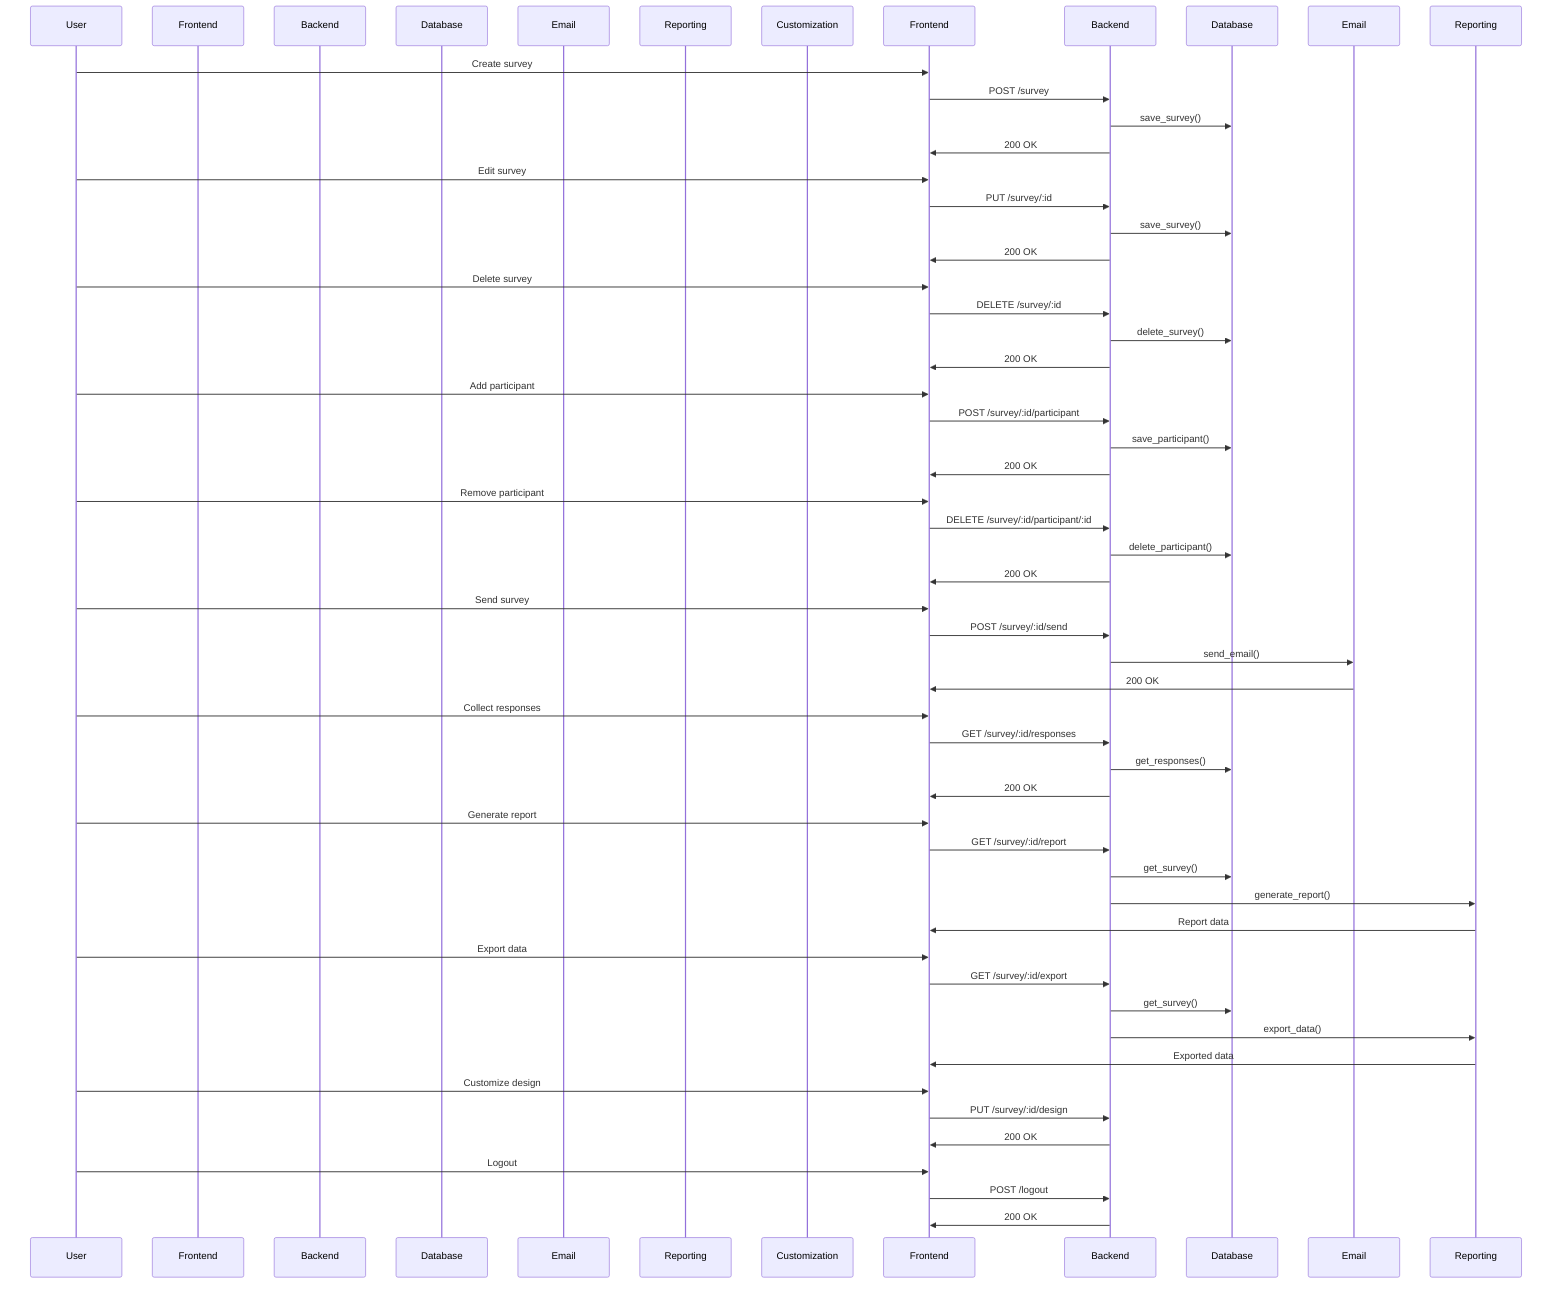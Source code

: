 sequenceDiagram
    participant User as User
    participant React as Frontend
    participant Node.js as Backend
    participant MongoDB as Database
    participant Nodemailer as Email
    participant Pandas as Reporting
    participant CSS_Framework as Customization
    User->>Frontend: Create survey
    Frontend->>Backend: POST /survey
    Backend->>Database: save_survey()
    Backend->>Frontend: 200 OK
    User->>Frontend: Edit survey
    Frontend->>Backend: PUT /survey/:id
    Backend->>Database: save_survey()
    Backend->>Frontend: 200 OK
    User->>Frontend: Delete survey
    Frontend->>Backend: DELETE /survey/:id
    Backend->>Database: delete_survey()
    Backend->>Frontend: 200 OK
    User->>Frontend: Add participant
    Frontend->>Backend: POST /survey/:id/participant
    Backend->>Database: save_participant()
    Backend->>Frontend: 200 OK
    User->>Frontend: Remove participant
    Frontend->>Backend: DELETE /survey/:id/participant/:id
    Backend->>Database: delete_participant()
    Backend->>Frontend: 200 OK
    User->>Frontend: Send survey
    Frontend->>Backend: POST /survey/:id/send
    Backend->>Email: send_email()
    Email->>Frontend: 200 OK
    User->>Frontend: Collect responses
    Frontend->>Backend: GET /survey/:id/responses
    Backend->>Database: get_responses()
    Backend->>Frontend: 200 OK
    User->>Frontend: Generate report
    Frontend->>Backend: GET /survey/:id/report
    Backend->>Database: get_survey()
    Backend->>Reporting: generate_report()
    Reporting->>Frontend: Report data
    User->>Frontend: Export data
    Frontend->>Backend: GET /survey/:id/export
    Backend->>Database: get_survey()
    Backend->>Reporting: export_data()
    Reporting->>Frontend: Exported data
    User->>Frontend: Customize design
    Frontend->>Backend: PUT /survey/:id/design
    Backend->>Frontend: 200 OK
    User->>Frontend: Logout
    Frontend->>Backend: POST /logout
    Backend->>Frontend: 200 OK